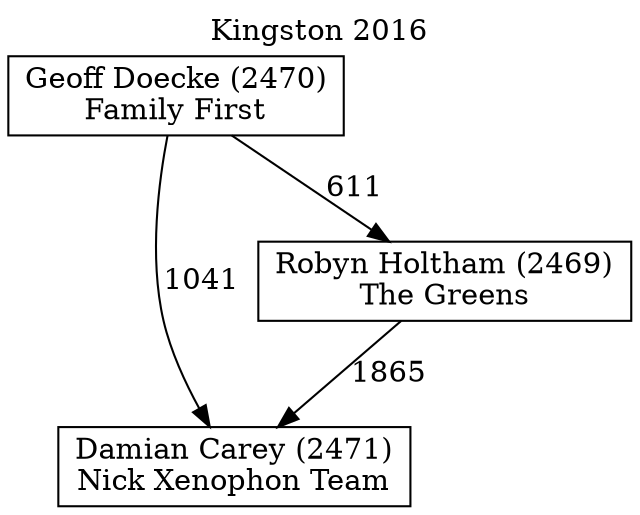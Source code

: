 // House preference flow
digraph "Damian Carey (2471)_Kingston_2016" {
	graph [label="Kingston 2016" labelloc=t mclimit=10]
	node [shape=box]
	"Damian Carey (2471)" [label="Damian Carey (2471)
Nick Xenophon Team"]
	"Robyn Holtham (2469)" [label="Robyn Holtham (2469)
The Greens"]
	"Geoff Doecke (2470)" [label="Geoff Doecke (2470)
Family First"]
	"Robyn Holtham (2469)" -> "Damian Carey (2471)" [label=1865]
	"Geoff Doecke (2470)" -> "Robyn Holtham (2469)" [label=611]
	"Geoff Doecke (2470)" -> "Damian Carey (2471)" [label=1041]
}
